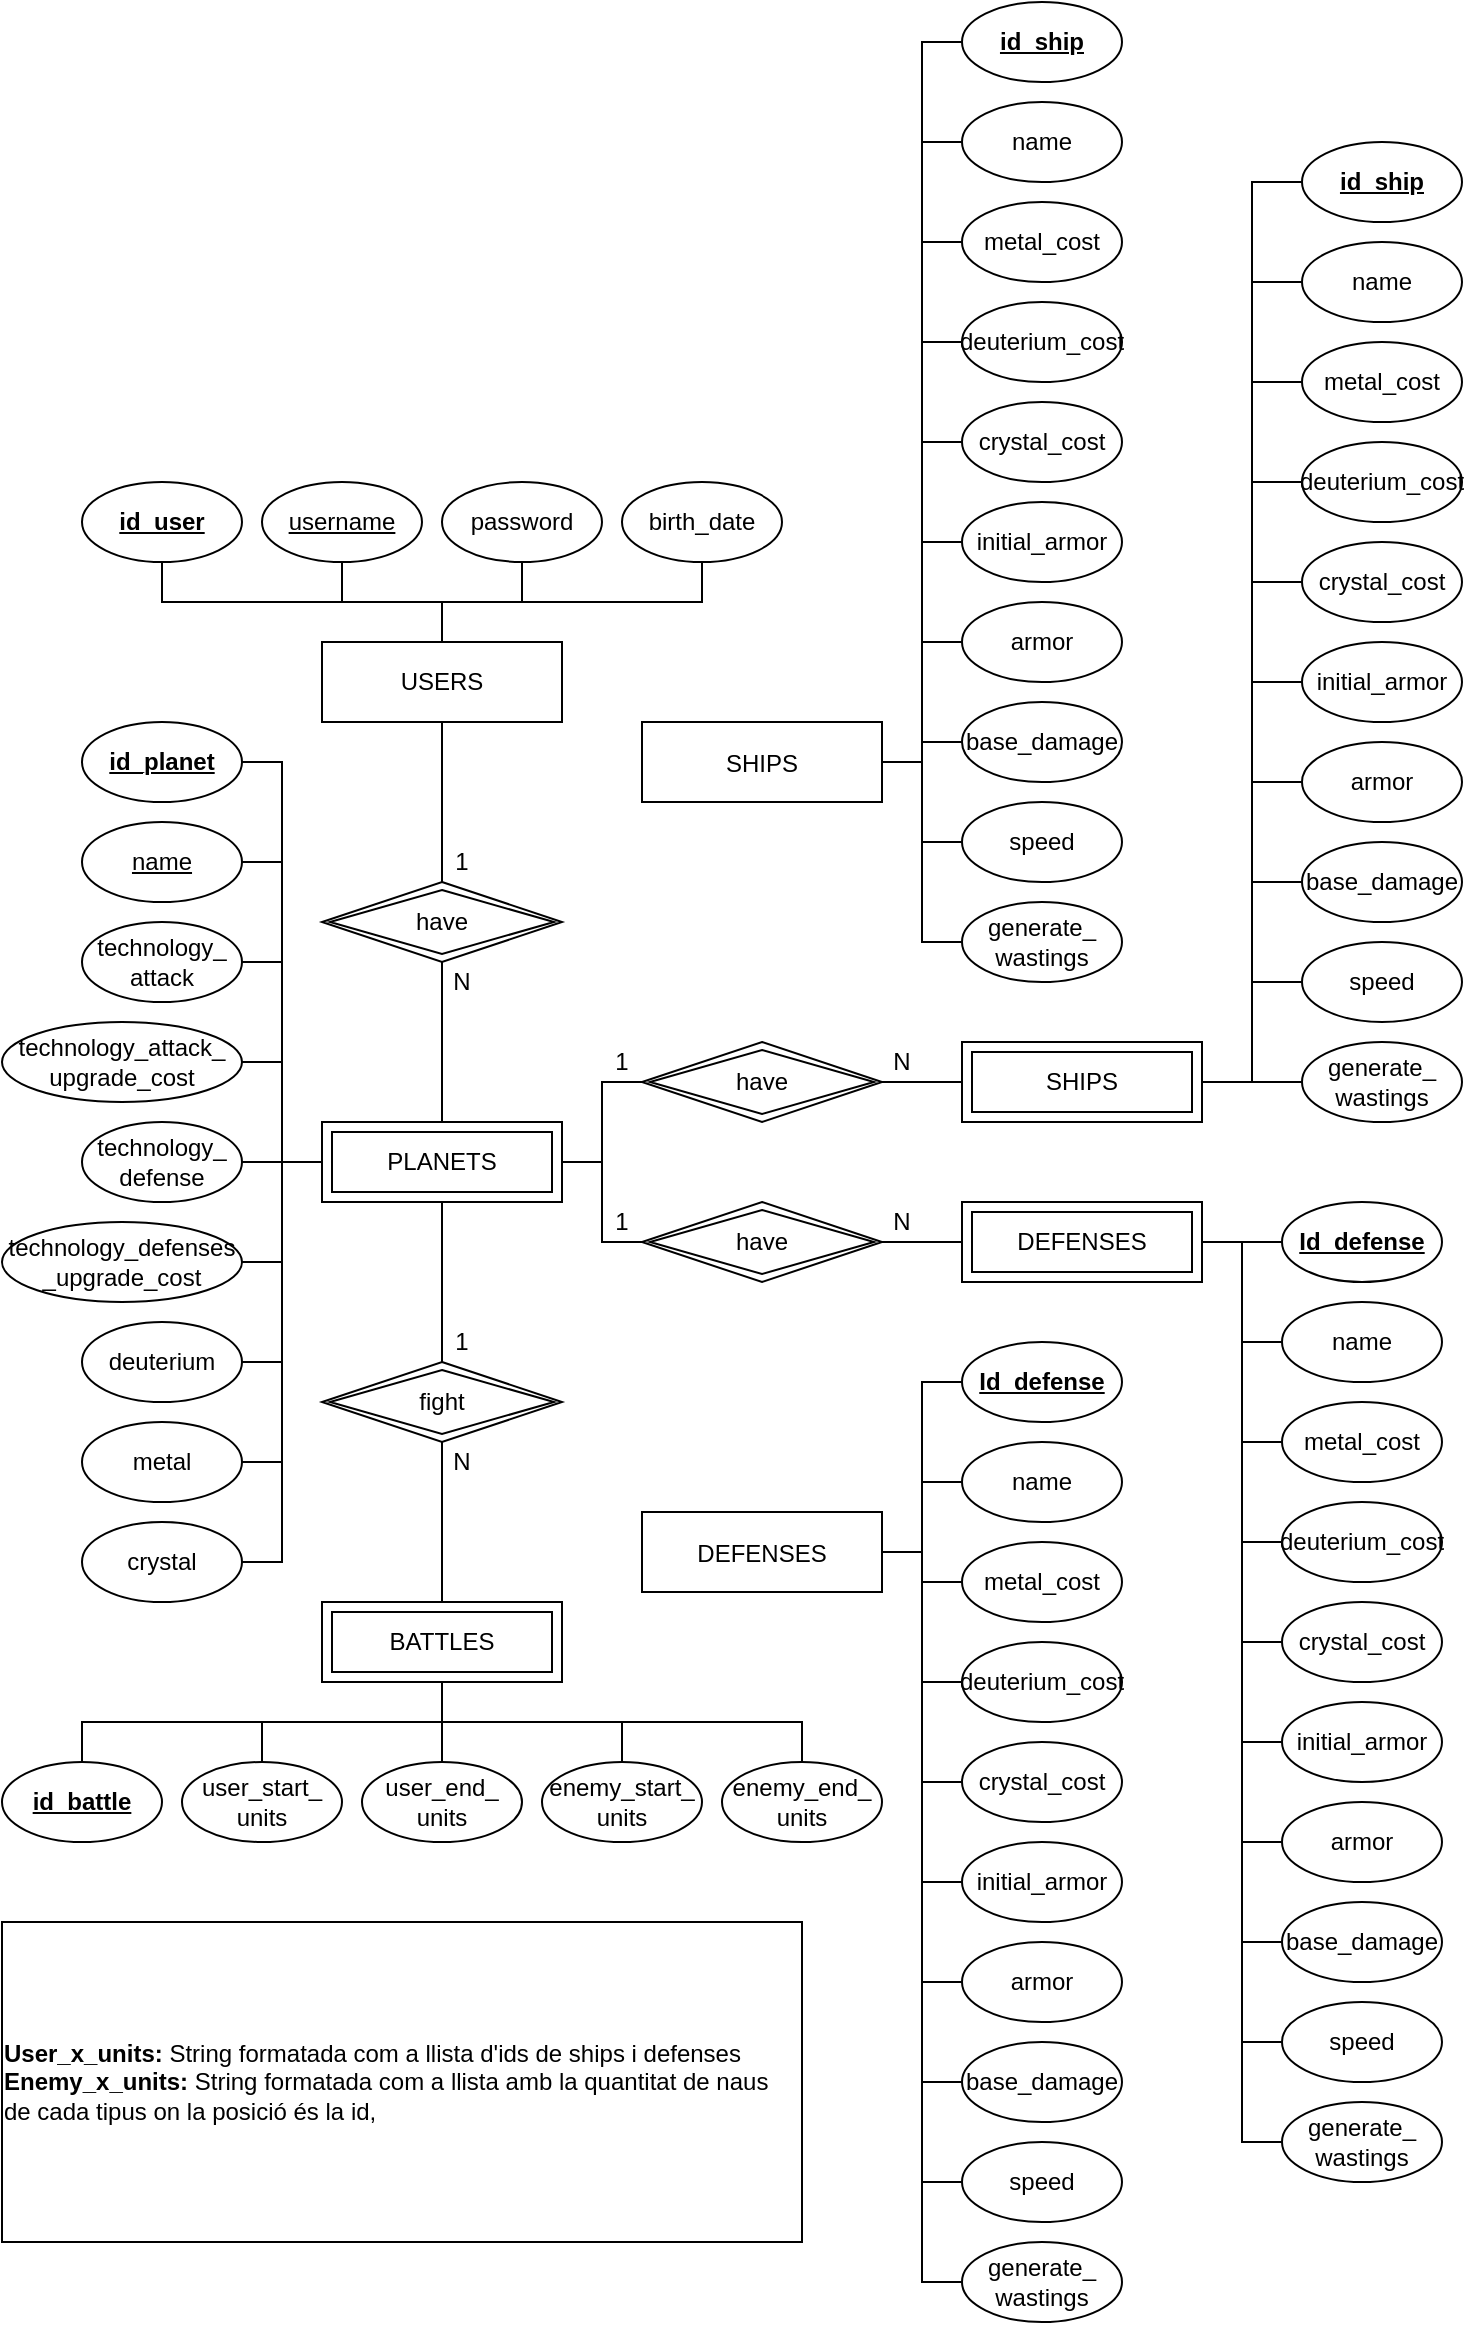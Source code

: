 <mxfile version="18.0.1" type="device"><diagram id="xhxc8xMKQmjW2qXMMAFa" name="Página-1"><mxGraphModel dx="868" dy="547" grid="1" gridSize="10" guides="1" tooltips="1" connect="1" arrows="1" fold="1" page="1" pageScale="1" pageWidth="827" pageHeight="1169" math="0" shadow="0"><root><mxCell id="0"/><mxCell id="1" parent="0"/><mxCell id="92ksUBfjqdoU2pzM7p5j-20" style="edgeStyle=orthogonalEdgeStyle;rounded=0;orthogonalLoop=1;jettySize=auto;html=1;exitX=0.5;exitY=1;exitDx=0;exitDy=0;entryX=0.5;entryY=0;entryDx=0;entryDy=0;endArrow=none;endFill=0;" parent="1" source="92ksUBfjqdoU2pzM7p5j-1" target="92ksUBfjqdoU2pzM7p5j-19" edge="1"><mxGeometry relative="1" as="geometry"/></mxCell><mxCell id="92ksUBfjqdoU2pzM7p5j-1" value="USERS" style="rounded=0;whiteSpace=wrap;html=1;" parent="1" vertex="1"><mxGeometry x="200" y="320" width="120" height="40" as="geometry"/></mxCell><mxCell id="92ksUBfjqdoU2pzM7p5j-4" value="N" style="text;html=1;strokeColor=none;fillColor=none;align=center;verticalAlign=middle;whiteSpace=wrap;rounded=0;" parent="1" vertex="1"><mxGeometry x="260" y="480" width="20" height="20" as="geometry"/></mxCell><mxCell id="92ksUBfjqdoU2pzM7p5j-5" value="SHIPS" style="%3CmxGraphModel%3E%3Croot%3E%3CmxCell%20id%3D%220%22%2F%3E%3CmxCell%20id%3D%221%22%20parent%3D%220%22%2F%3E%3CmxCell%20id%3D%222%22%20value%3D%22PLANETS%22%20style%3D%22rounded%3D0%3BwhiteSpace%3Dwrap%3Bhtml%3D1%3B%22%20vertex%3D%221%22%20parent%3D%221%22%3E%3CmxGeometry%20x%3D%22200%22%20y%3D%22560%22%20width%3D%22120%22%20height%3D%2240%22%20as%3D%22geometry%22%2F%3E%3C%2FmxCell%3E%3C%2Froot%3E%3C%2FmxGraphModel%3E" parent="1" vertex="1"><mxGeometry x="360" y="360" width="120" height="40" as="geometry"/></mxCell><mxCell id="q5A7G949-KsDfyuaCGiL-2" style="edgeStyle=orthogonalEdgeStyle;rounded=0;orthogonalLoop=1;jettySize=auto;html=1;exitX=0.5;exitY=1;exitDx=0;exitDy=0;entryX=0.5;entryY=0;entryDx=0;entryDy=0;endArrow=none;endFill=0;" edge="1" parent="1" source="92ksUBfjqdoU2pzM7p5j-6" target="DvHc-T8S822m7_1NHIfp-20"><mxGeometry relative="1" as="geometry"/></mxCell><mxCell id="q5A7G949-KsDfyuaCGiL-54" style="edgeStyle=orthogonalEdgeStyle;rounded=0;orthogonalLoop=1;jettySize=auto;html=1;exitX=1;exitY=0.5;exitDx=0;exitDy=0;entryX=0;entryY=0.5;entryDx=0;entryDy=0;endArrow=none;endFill=0;" edge="1" parent="1" source="92ksUBfjqdoU2pzM7p5j-6" target="q5A7G949-KsDfyuaCGiL-31"><mxGeometry relative="1" as="geometry"/></mxCell><mxCell id="q5A7G949-KsDfyuaCGiL-55" style="edgeStyle=orthogonalEdgeStyle;rounded=0;orthogonalLoop=1;jettySize=auto;html=1;exitX=1;exitY=0.5;exitDx=0;exitDy=0;entryX=0;entryY=0.5;entryDx=0;entryDy=0;endArrow=none;endFill=0;" edge="1" parent="1" source="92ksUBfjqdoU2pzM7p5j-6" target="q5A7G949-KsDfyuaCGiL-32"><mxGeometry relative="1" as="geometry"/></mxCell><mxCell id="92ksUBfjqdoU2pzM7p5j-6" value="PLANETS" style="shape=ext;margin=3;double=1;whiteSpace=wrap;html=1;align=center;" parent="1" vertex="1"><mxGeometry x="200" y="560" width="120" height="40" as="geometry"/></mxCell><mxCell id="92ksUBfjqdoU2pzM7p5j-7" value="DEFENSES" style="%3CmxGraphModel%3E%3Croot%3E%3CmxCell%20id%3D%220%22%2F%3E%3CmxCell%20id%3D%221%22%20parent%3D%220%22%2F%3E%3CmxCell%20id%3D%222%22%20value%3D%22PLANETS%22%20style%3D%22rounded%3D0%3BwhiteSpace%3Dwrap%3Bhtml%3D1%3B%22%20vertex%3D%221%22%20parent%3D%221%22%3E%3CmxGeometry%20x%3D%22200%22%20y%3D%22560%22%20width%3D%22120%22%20height%3D%2240%22%20as%3D%22geometry%22%2F%3E%3C%2FmxCell%3E%3C%2Froot%3E%3C%2FmxGraphModel%3E" parent="1" vertex="1"><mxGeometry x="360" y="755" width="120" height="40" as="geometry"/></mxCell><mxCell id="92ksUBfjqdoU2pzM7p5j-8" value="BATTLES" style="shape=ext;margin=3;double=1;whiteSpace=wrap;html=1;align=center;" parent="1" vertex="1"><mxGeometry x="200" y="800" width="120" height="40" as="geometry"/></mxCell><mxCell id="q5A7G949-KsDfyuaCGiL-6" style="edgeStyle=orthogonalEdgeStyle;rounded=0;orthogonalLoop=1;jettySize=auto;html=1;exitX=0.5;exitY=1;exitDx=0;exitDy=0;entryX=0.5;entryY=0;entryDx=0;entryDy=0;endArrow=none;endFill=0;" edge="1" parent="1" source="92ksUBfjqdoU2pzM7p5j-11" target="92ksUBfjqdoU2pzM7p5j-1"><mxGeometry relative="1" as="geometry"/></mxCell><mxCell id="92ksUBfjqdoU2pzM7p5j-11" value="id_user" style="ellipse;whiteSpace=wrap;html=1;fontStyle=5" parent="1" vertex="1"><mxGeometry x="80" y="240" width="80" height="40" as="geometry"/></mxCell><mxCell id="q5A7G949-KsDfyuaCGiL-7" style="edgeStyle=orthogonalEdgeStyle;rounded=0;orthogonalLoop=1;jettySize=auto;html=1;exitX=0.5;exitY=1;exitDx=0;exitDy=0;entryX=0.5;entryY=0;entryDx=0;entryDy=0;endArrow=none;endFill=0;" edge="1" parent="1" source="92ksUBfjqdoU2pzM7p5j-12" target="92ksUBfjqdoU2pzM7p5j-1"><mxGeometry relative="1" as="geometry"/></mxCell><mxCell id="92ksUBfjqdoU2pzM7p5j-12" value="username" style="ellipse;whiteSpace=wrap;html=1;fontStyle=4" parent="1" vertex="1"><mxGeometry x="170" y="240" width="80" height="40" as="geometry"/></mxCell><mxCell id="q5A7G949-KsDfyuaCGiL-9" style="edgeStyle=orthogonalEdgeStyle;rounded=0;orthogonalLoop=1;jettySize=auto;html=1;exitX=0.5;exitY=1;exitDx=0;exitDy=0;entryX=0.5;entryY=0;entryDx=0;entryDy=0;endArrow=none;endFill=0;" edge="1" parent="1" source="92ksUBfjqdoU2pzM7p5j-13" target="92ksUBfjqdoU2pzM7p5j-1"><mxGeometry relative="1" as="geometry"/></mxCell><mxCell id="92ksUBfjqdoU2pzM7p5j-13" value="birth_date" style="ellipse;whiteSpace=wrap;html=1;" parent="1" vertex="1"><mxGeometry x="350" y="240" width="80" height="40" as="geometry"/></mxCell><mxCell id="q5A7G949-KsDfyuaCGiL-8" style="edgeStyle=orthogonalEdgeStyle;rounded=0;orthogonalLoop=1;jettySize=auto;html=1;exitX=0.5;exitY=1;exitDx=0;exitDy=0;entryX=0.5;entryY=0;entryDx=0;entryDy=0;endArrow=none;endFill=0;" edge="1" parent="1" source="92ksUBfjqdoU2pzM7p5j-14" target="92ksUBfjqdoU2pzM7p5j-1"><mxGeometry relative="1" as="geometry"/></mxCell><mxCell id="92ksUBfjqdoU2pzM7p5j-14" value="password" style="ellipse;whiteSpace=wrap;html=1;" parent="1" vertex="1"><mxGeometry x="260" y="240" width="80" height="40" as="geometry"/></mxCell><mxCell id="92ksUBfjqdoU2pzM7p5j-21" style="edgeStyle=orthogonalEdgeStyle;rounded=0;orthogonalLoop=1;jettySize=auto;html=1;exitX=0.5;exitY=1;exitDx=0;exitDy=0;entryX=0.5;entryY=0;entryDx=0;entryDy=0;endArrow=none;endFill=0;" parent="1" source="92ksUBfjqdoU2pzM7p5j-19" target="92ksUBfjqdoU2pzM7p5j-6" edge="1"><mxGeometry relative="1" as="geometry"/></mxCell><mxCell id="92ksUBfjqdoU2pzM7p5j-19" value="have" style="shape=rhombus;double=1;perimeter=rhombusPerimeter;whiteSpace=wrap;html=1;align=center;sketch=0;strokeColor=default;" parent="1" vertex="1"><mxGeometry x="200" y="440" width="120" height="40" as="geometry"/></mxCell><mxCell id="92ksUBfjqdoU2pzM7p5j-32" style="edgeStyle=orthogonalEdgeStyle;rounded=0;orthogonalLoop=1;jettySize=auto;html=1;exitX=1;exitY=0.5;exitDx=0;exitDy=0;entryX=0;entryY=0.5;entryDx=0;entryDy=0;fontSize=8;endArrow=none;endFill=0;" parent="1" source="92ksUBfjqdoU2pzM7p5j-22" target="92ksUBfjqdoU2pzM7p5j-6" edge="1"><mxGeometry relative="1" as="geometry"/></mxCell><mxCell id="92ksUBfjqdoU2pzM7p5j-22" value="id_planet" style="ellipse;whiteSpace=wrap;html=1;fontStyle=5" parent="1" vertex="1"><mxGeometry x="80" y="360" width="80" height="40" as="geometry"/></mxCell><mxCell id="92ksUBfjqdoU2pzM7p5j-33" style="edgeStyle=orthogonalEdgeStyle;rounded=0;orthogonalLoop=1;jettySize=auto;html=1;exitX=1;exitY=0.5;exitDx=0;exitDy=0;entryX=0;entryY=0.5;entryDx=0;entryDy=0;fontSize=8;endArrow=none;endFill=0;" parent="1" source="92ksUBfjqdoU2pzM7p5j-24" target="92ksUBfjqdoU2pzM7p5j-6" edge="1"><mxGeometry relative="1" as="geometry"/></mxCell><mxCell id="92ksUBfjqdoU2pzM7p5j-24" value="name" style="ellipse;whiteSpace=wrap;html=1;fontStyle=4" parent="1" vertex="1"><mxGeometry x="80" y="410" width="80" height="40" as="geometry"/></mxCell><mxCell id="92ksUBfjqdoU2pzM7p5j-34" style="edgeStyle=orthogonalEdgeStyle;rounded=0;orthogonalLoop=1;jettySize=auto;html=1;exitX=1;exitY=0.5;exitDx=0;exitDy=0;entryX=0;entryY=0.5;entryDx=0;entryDy=0;fontSize=8;endArrow=none;endFill=0;" parent="1" source="92ksUBfjqdoU2pzM7p5j-25" target="92ksUBfjqdoU2pzM7p5j-6" edge="1"><mxGeometry relative="1" as="geometry"/></mxCell><mxCell id="92ksUBfjqdoU2pzM7p5j-25" value="technology_&lt;br&gt;attack" style="ellipse;whiteSpace=wrap;html=1;" parent="1" vertex="1"><mxGeometry x="80" y="460" width="80" height="40" as="geometry"/></mxCell><mxCell id="92ksUBfjqdoU2pzM7p5j-36" style="edgeStyle=orthogonalEdgeStyle;rounded=0;orthogonalLoop=1;jettySize=auto;html=1;exitX=1;exitY=0.5;exitDx=0;exitDy=0;entryX=0;entryY=0.5;entryDx=0;entryDy=0;fontSize=8;endArrow=none;endFill=0;" parent="1" source="92ksUBfjqdoU2pzM7p5j-26" target="92ksUBfjqdoU2pzM7p5j-6" edge="1"><mxGeometry relative="1" as="geometry"/></mxCell><mxCell id="92ksUBfjqdoU2pzM7p5j-26" value="technology_&lt;br&gt;defense" style="ellipse;whiteSpace=wrap;html=1;" parent="1" vertex="1"><mxGeometry x="80" y="560" width="80" height="40" as="geometry"/></mxCell><mxCell id="92ksUBfjqdoU2pzM7p5j-35" style="edgeStyle=orthogonalEdgeStyle;rounded=0;orthogonalLoop=1;jettySize=auto;html=1;exitX=1;exitY=0.5;exitDx=0;exitDy=0;entryX=0;entryY=0.5;entryDx=0;entryDy=0;fontSize=8;endArrow=none;endFill=0;" parent="1" source="92ksUBfjqdoU2pzM7p5j-27" target="92ksUBfjqdoU2pzM7p5j-6" edge="1"><mxGeometry relative="1" as="geometry"/></mxCell><mxCell id="92ksUBfjqdoU2pzM7p5j-27" value="technology_attack_&lt;br&gt;upgrade_cost" style="ellipse;whiteSpace=wrap;html=1;" parent="1" vertex="1"><mxGeometry x="40" y="510" width="120" height="40" as="geometry"/></mxCell><mxCell id="92ksUBfjqdoU2pzM7p5j-37" style="edgeStyle=orthogonalEdgeStyle;rounded=0;orthogonalLoop=1;jettySize=auto;html=1;exitX=1;exitY=0.5;exitDx=0;exitDy=0;entryX=0;entryY=0.5;entryDx=0;entryDy=0;fontSize=8;endArrow=none;endFill=0;" parent="1" source="92ksUBfjqdoU2pzM7p5j-28" target="92ksUBfjqdoU2pzM7p5j-6" edge="1"><mxGeometry relative="1" as="geometry"/></mxCell><mxCell id="92ksUBfjqdoU2pzM7p5j-28" value="technology_defenses&lt;br&gt;_upgrade_cost" style="ellipse;whiteSpace=wrap;html=1;" parent="1" vertex="1"><mxGeometry x="40" y="610" width="120" height="40" as="geometry"/></mxCell><mxCell id="92ksUBfjqdoU2pzM7p5j-40" style="edgeStyle=orthogonalEdgeStyle;rounded=0;orthogonalLoop=1;jettySize=auto;html=1;exitX=1;exitY=0.5;exitDx=0;exitDy=0;entryX=0;entryY=0.5;entryDx=0;entryDy=0;fontSize=8;endArrow=none;endFill=0;" parent="1" source="92ksUBfjqdoU2pzM7p5j-29" target="92ksUBfjqdoU2pzM7p5j-6" edge="1"><mxGeometry relative="1" as="geometry"/></mxCell><mxCell id="92ksUBfjqdoU2pzM7p5j-29" value="crystal" style="ellipse;whiteSpace=wrap;html=1;" parent="1" vertex="1"><mxGeometry x="80" y="760" width="80" height="40" as="geometry"/></mxCell><mxCell id="92ksUBfjqdoU2pzM7p5j-39" style="edgeStyle=orthogonalEdgeStyle;rounded=0;orthogonalLoop=1;jettySize=auto;html=1;exitX=1;exitY=0.5;exitDx=0;exitDy=0;entryX=0;entryY=0.5;entryDx=0;entryDy=0;fontSize=8;endArrow=none;endFill=0;" parent="1" source="92ksUBfjqdoU2pzM7p5j-30" target="92ksUBfjqdoU2pzM7p5j-6" edge="1"><mxGeometry relative="1" as="geometry"/></mxCell><mxCell id="92ksUBfjqdoU2pzM7p5j-30" value="metal" style="ellipse;whiteSpace=wrap;html=1;" parent="1" vertex="1"><mxGeometry x="80" y="710" width="80" height="40" as="geometry"/></mxCell><mxCell id="92ksUBfjqdoU2pzM7p5j-38" style="edgeStyle=orthogonalEdgeStyle;rounded=0;orthogonalLoop=1;jettySize=auto;html=1;exitX=1;exitY=0.5;exitDx=0;exitDy=0;entryX=0;entryY=0.5;entryDx=0;entryDy=0;fontSize=8;endArrow=none;endFill=0;" parent="1" source="92ksUBfjqdoU2pzM7p5j-31" target="92ksUBfjqdoU2pzM7p5j-6" edge="1"><mxGeometry relative="1" as="geometry"/></mxCell><mxCell id="92ksUBfjqdoU2pzM7p5j-31" value="deuterium" style="ellipse;whiteSpace=wrap;html=1;" parent="1" vertex="1"><mxGeometry x="80" y="660" width="80" height="40" as="geometry"/></mxCell><mxCell id="92ksUBfjqdoU2pzM7p5j-51" style="edgeStyle=orthogonalEdgeStyle;rounded=0;orthogonalLoop=1;jettySize=auto;html=1;exitX=0;exitY=0.5;exitDx=0;exitDy=0;entryX=1;entryY=0.5;entryDx=0;entryDy=0;fontSize=8;endArrow=none;endFill=0;" parent="1" source="92ksUBfjqdoU2pzM7p5j-41" target="92ksUBfjqdoU2pzM7p5j-5" edge="1"><mxGeometry relative="1" as="geometry"/></mxCell><mxCell id="92ksUBfjqdoU2pzM7p5j-41" value="id_ship" style="ellipse;whiteSpace=wrap;html=1;fontStyle=5" parent="1" vertex="1"><mxGeometry x="520" width="80" height="40" as="geometry"/></mxCell><mxCell id="92ksUBfjqdoU2pzM7p5j-52" style="edgeStyle=orthogonalEdgeStyle;rounded=0;orthogonalLoop=1;jettySize=auto;html=1;exitX=0;exitY=0.5;exitDx=0;exitDy=0;entryX=1;entryY=0.5;entryDx=0;entryDy=0;fontSize=8;endArrow=none;endFill=0;" parent="1" source="92ksUBfjqdoU2pzM7p5j-42" target="92ksUBfjqdoU2pzM7p5j-5" edge="1"><mxGeometry relative="1" as="geometry"/></mxCell><mxCell id="92ksUBfjqdoU2pzM7p5j-42" value="name" style="ellipse;whiteSpace=wrap;html=1;" parent="1" vertex="1"><mxGeometry x="520" y="50" width="80" height="40" as="geometry"/></mxCell><mxCell id="92ksUBfjqdoU2pzM7p5j-53" style="edgeStyle=orthogonalEdgeStyle;rounded=0;orthogonalLoop=1;jettySize=auto;html=1;exitX=0;exitY=0.5;exitDx=0;exitDy=0;entryX=1;entryY=0.5;entryDx=0;entryDy=0;fontSize=8;endArrow=none;endFill=0;" parent="1" source="92ksUBfjqdoU2pzM7p5j-43" target="92ksUBfjqdoU2pzM7p5j-5" edge="1"><mxGeometry relative="1" as="geometry"/></mxCell><mxCell id="92ksUBfjqdoU2pzM7p5j-43" value="metal_cost" style="ellipse;whiteSpace=wrap;html=1;" parent="1" vertex="1"><mxGeometry x="520" y="100" width="80" height="40" as="geometry"/></mxCell><mxCell id="92ksUBfjqdoU2pzM7p5j-54" style="edgeStyle=orthogonalEdgeStyle;rounded=0;orthogonalLoop=1;jettySize=auto;html=1;exitX=0;exitY=0.5;exitDx=0;exitDy=0;entryX=1;entryY=0.5;entryDx=0;entryDy=0;fontSize=8;endArrow=none;endFill=0;" parent="1" source="92ksUBfjqdoU2pzM7p5j-44" target="92ksUBfjqdoU2pzM7p5j-5" edge="1"><mxGeometry relative="1" as="geometry"/></mxCell><mxCell id="92ksUBfjqdoU2pzM7p5j-44" value="deuterium_cost" style="ellipse;whiteSpace=wrap;html=1;" parent="1" vertex="1"><mxGeometry x="520" y="150" width="80" height="40" as="geometry"/></mxCell><mxCell id="92ksUBfjqdoU2pzM7p5j-55" style="edgeStyle=orthogonalEdgeStyle;rounded=0;orthogonalLoop=1;jettySize=auto;html=1;exitX=0;exitY=0.5;exitDx=0;exitDy=0;entryX=1;entryY=0.5;entryDx=0;entryDy=0;fontSize=8;endArrow=none;endFill=0;" parent="1" source="92ksUBfjqdoU2pzM7p5j-45" target="92ksUBfjqdoU2pzM7p5j-5" edge="1"><mxGeometry relative="1" as="geometry"/></mxCell><mxCell id="92ksUBfjqdoU2pzM7p5j-45" value="crystal_cost" style="ellipse;whiteSpace=wrap;html=1;" parent="1" vertex="1"><mxGeometry x="520" y="200" width="80" height="40" as="geometry"/></mxCell><mxCell id="92ksUBfjqdoU2pzM7p5j-56" style="edgeStyle=orthogonalEdgeStyle;rounded=0;orthogonalLoop=1;jettySize=auto;html=1;exitX=0;exitY=0.5;exitDx=0;exitDy=0;entryX=1;entryY=0.5;entryDx=0;entryDy=0;fontSize=8;endArrow=none;endFill=0;" parent="1" source="92ksUBfjqdoU2pzM7p5j-46" target="92ksUBfjqdoU2pzM7p5j-5" edge="1"><mxGeometry relative="1" as="geometry"/></mxCell><mxCell id="92ksUBfjqdoU2pzM7p5j-46" value="initial_armor" style="ellipse;whiteSpace=wrap;html=1;" parent="1" vertex="1"><mxGeometry x="520" y="250" width="80" height="40" as="geometry"/></mxCell><mxCell id="92ksUBfjqdoU2pzM7p5j-57" style="edgeStyle=orthogonalEdgeStyle;rounded=0;orthogonalLoop=1;jettySize=auto;html=1;exitX=0;exitY=0.5;exitDx=0;exitDy=0;entryX=1;entryY=0.5;entryDx=0;entryDy=0;fontSize=8;endArrow=none;endFill=0;" parent="1" source="92ksUBfjqdoU2pzM7p5j-47" target="92ksUBfjqdoU2pzM7p5j-5" edge="1"><mxGeometry relative="1" as="geometry"/></mxCell><mxCell id="92ksUBfjqdoU2pzM7p5j-47" value="armor" style="ellipse;whiteSpace=wrap;html=1;" parent="1" vertex="1"><mxGeometry x="520" y="300" width="80" height="40" as="geometry"/></mxCell><mxCell id="92ksUBfjqdoU2pzM7p5j-58" style="edgeStyle=orthogonalEdgeStyle;rounded=0;orthogonalLoop=1;jettySize=auto;html=1;exitX=0;exitY=0.5;exitDx=0;exitDy=0;entryX=1;entryY=0.5;entryDx=0;entryDy=0;fontSize=8;endArrow=none;endFill=0;" parent="1" source="92ksUBfjqdoU2pzM7p5j-48" target="92ksUBfjqdoU2pzM7p5j-5" edge="1"><mxGeometry relative="1" as="geometry"/></mxCell><mxCell id="92ksUBfjqdoU2pzM7p5j-48" value="base_damage" style="ellipse;whiteSpace=wrap;html=1;" parent="1" vertex="1"><mxGeometry x="520" y="350" width="80" height="40" as="geometry"/></mxCell><mxCell id="92ksUBfjqdoU2pzM7p5j-59" style="edgeStyle=orthogonalEdgeStyle;rounded=0;orthogonalLoop=1;jettySize=auto;html=1;exitX=0;exitY=0.5;exitDx=0;exitDy=0;entryX=1;entryY=0.5;entryDx=0;entryDy=0;fontSize=8;endArrow=none;endFill=0;" parent="1" source="92ksUBfjqdoU2pzM7p5j-49" target="92ksUBfjqdoU2pzM7p5j-5" edge="1"><mxGeometry relative="1" as="geometry"/></mxCell><mxCell id="92ksUBfjqdoU2pzM7p5j-49" value="speed" style="ellipse;whiteSpace=wrap;html=1;" parent="1" vertex="1"><mxGeometry x="520" y="400" width="80" height="40" as="geometry"/></mxCell><mxCell id="92ksUBfjqdoU2pzM7p5j-60" style="edgeStyle=orthogonalEdgeStyle;rounded=0;orthogonalLoop=1;jettySize=auto;html=1;exitX=0;exitY=0.5;exitDx=0;exitDy=0;entryX=1;entryY=0.5;entryDx=0;entryDy=0;fontSize=8;endArrow=none;endFill=0;" parent="1" source="92ksUBfjqdoU2pzM7p5j-50" target="92ksUBfjqdoU2pzM7p5j-5" edge="1"><mxGeometry relative="1" as="geometry"/></mxCell><mxCell id="92ksUBfjqdoU2pzM7p5j-50" value="generate_&lt;br&gt;wastings" style="ellipse;whiteSpace=wrap;html=1;" parent="1" vertex="1"><mxGeometry x="520" y="450" width="80" height="40" as="geometry"/></mxCell><mxCell id="92ksUBfjqdoU2pzM7p5j-71" style="edgeStyle=orthogonalEdgeStyle;rounded=0;orthogonalLoop=1;jettySize=auto;html=1;exitX=0;exitY=0.5;exitDx=0;exitDy=0;entryX=1;entryY=0.5;entryDx=0;entryDy=0;fontSize=8;endArrow=none;endFill=0;" parent="1" source="92ksUBfjqdoU2pzM7p5j-61" target="92ksUBfjqdoU2pzM7p5j-7" edge="1"><mxGeometry relative="1" as="geometry"/></mxCell><mxCell id="92ksUBfjqdoU2pzM7p5j-61" value="Id_defense" style="ellipse;whiteSpace=wrap;html=1;fontStyle=5" parent="1" vertex="1"><mxGeometry x="520" y="670" width="80" height="40" as="geometry"/></mxCell><mxCell id="92ksUBfjqdoU2pzM7p5j-72" style="edgeStyle=orthogonalEdgeStyle;rounded=0;orthogonalLoop=1;jettySize=auto;html=1;exitX=0;exitY=0.5;exitDx=0;exitDy=0;entryX=1;entryY=0.5;entryDx=0;entryDy=0;fontSize=8;endArrow=none;endFill=0;" parent="1" source="92ksUBfjqdoU2pzM7p5j-62" target="92ksUBfjqdoU2pzM7p5j-7" edge="1"><mxGeometry relative="1" as="geometry"/></mxCell><mxCell id="92ksUBfjqdoU2pzM7p5j-62" value="name" style="ellipse;whiteSpace=wrap;html=1;" parent="1" vertex="1"><mxGeometry x="520" y="720" width="80" height="40" as="geometry"/></mxCell><mxCell id="92ksUBfjqdoU2pzM7p5j-73" style="edgeStyle=orthogonalEdgeStyle;rounded=0;orthogonalLoop=1;jettySize=auto;html=1;exitX=0;exitY=0.5;exitDx=0;exitDy=0;entryX=1;entryY=0.5;entryDx=0;entryDy=0;fontSize=8;endArrow=none;endFill=0;" parent="1" source="92ksUBfjqdoU2pzM7p5j-63" target="92ksUBfjqdoU2pzM7p5j-7" edge="1"><mxGeometry relative="1" as="geometry"/></mxCell><mxCell id="92ksUBfjqdoU2pzM7p5j-63" value="metal_cost" style="ellipse;whiteSpace=wrap;html=1;" parent="1" vertex="1"><mxGeometry x="520" y="770" width="80" height="40" as="geometry"/></mxCell><mxCell id="92ksUBfjqdoU2pzM7p5j-74" style="edgeStyle=orthogonalEdgeStyle;rounded=0;orthogonalLoop=1;jettySize=auto;html=1;exitX=0;exitY=0.5;exitDx=0;exitDy=0;entryX=1;entryY=0.5;entryDx=0;entryDy=0;fontSize=8;endArrow=none;endFill=0;" parent="1" source="92ksUBfjqdoU2pzM7p5j-64" target="92ksUBfjqdoU2pzM7p5j-7" edge="1"><mxGeometry relative="1" as="geometry"/></mxCell><mxCell id="92ksUBfjqdoU2pzM7p5j-64" value="deuterium_cost" style="ellipse;whiteSpace=wrap;html=1;" parent="1" vertex="1"><mxGeometry x="520" y="820" width="80" height="40" as="geometry"/></mxCell><mxCell id="92ksUBfjqdoU2pzM7p5j-75" style="edgeStyle=orthogonalEdgeStyle;rounded=0;orthogonalLoop=1;jettySize=auto;html=1;exitX=0;exitY=0.5;exitDx=0;exitDy=0;entryX=1;entryY=0.5;entryDx=0;entryDy=0;fontSize=8;endArrow=none;endFill=0;" parent="1" source="92ksUBfjqdoU2pzM7p5j-65" target="92ksUBfjqdoU2pzM7p5j-7" edge="1"><mxGeometry relative="1" as="geometry"/></mxCell><mxCell id="92ksUBfjqdoU2pzM7p5j-65" value="crystal_cost" style="ellipse;whiteSpace=wrap;html=1;" parent="1" vertex="1"><mxGeometry x="520" y="870" width="80" height="40" as="geometry"/></mxCell><mxCell id="92ksUBfjqdoU2pzM7p5j-76" style="edgeStyle=orthogonalEdgeStyle;rounded=0;orthogonalLoop=1;jettySize=auto;html=1;exitX=0;exitY=0.5;exitDx=0;exitDy=0;entryX=1;entryY=0.5;entryDx=0;entryDy=0;fontSize=8;endArrow=none;endFill=0;" parent="1" source="92ksUBfjqdoU2pzM7p5j-66" target="92ksUBfjqdoU2pzM7p5j-7" edge="1"><mxGeometry relative="1" as="geometry"/></mxCell><mxCell id="92ksUBfjqdoU2pzM7p5j-66" value="initial_armor" style="ellipse;whiteSpace=wrap;html=1;" parent="1" vertex="1"><mxGeometry x="520" y="920" width="80" height="40" as="geometry"/></mxCell><mxCell id="92ksUBfjqdoU2pzM7p5j-77" style="edgeStyle=orthogonalEdgeStyle;rounded=0;orthogonalLoop=1;jettySize=auto;html=1;exitX=0;exitY=0.5;exitDx=0;exitDy=0;entryX=1;entryY=0.5;entryDx=0;entryDy=0;fontSize=8;endArrow=none;endFill=0;" parent="1" source="92ksUBfjqdoU2pzM7p5j-67" target="92ksUBfjqdoU2pzM7p5j-7" edge="1"><mxGeometry relative="1" as="geometry"/></mxCell><mxCell id="92ksUBfjqdoU2pzM7p5j-67" value="armor" style="ellipse;whiteSpace=wrap;html=1;" parent="1" vertex="1"><mxGeometry x="520" y="970" width="80" height="40" as="geometry"/></mxCell><mxCell id="92ksUBfjqdoU2pzM7p5j-78" style="edgeStyle=orthogonalEdgeStyle;rounded=0;orthogonalLoop=1;jettySize=auto;html=1;exitX=0;exitY=0.5;exitDx=0;exitDy=0;entryX=1;entryY=0.5;entryDx=0;entryDy=0;fontSize=8;endArrow=none;endFill=0;" parent="1" source="92ksUBfjqdoU2pzM7p5j-68" target="92ksUBfjqdoU2pzM7p5j-7" edge="1"><mxGeometry relative="1" as="geometry"/></mxCell><mxCell id="92ksUBfjqdoU2pzM7p5j-68" value="base_damage" style="ellipse;whiteSpace=wrap;html=1;" parent="1" vertex="1"><mxGeometry x="520" y="1020" width="80" height="40" as="geometry"/></mxCell><mxCell id="92ksUBfjqdoU2pzM7p5j-79" style="edgeStyle=orthogonalEdgeStyle;rounded=0;orthogonalLoop=1;jettySize=auto;html=1;exitX=0;exitY=0.5;exitDx=0;exitDy=0;entryX=1;entryY=0.5;entryDx=0;entryDy=0;fontSize=8;endArrow=none;endFill=0;" parent="1" source="92ksUBfjqdoU2pzM7p5j-69" target="92ksUBfjqdoU2pzM7p5j-7" edge="1"><mxGeometry relative="1" as="geometry"/></mxCell><mxCell id="92ksUBfjqdoU2pzM7p5j-69" value="speed" style="ellipse;whiteSpace=wrap;html=1;" parent="1" vertex="1"><mxGeometry x="520" y="1070" width="80" height="40" as="geometry"/></mxCell><mxCell id="92ksUBfjqdoU2pzM7p5j-80" style="edgeStyle=orthogonalEdgeStyle;rounded=0;orthogonalLoop=1;jettySize=auto;html=1;exitX=0;exitY=0.5;exitDx=0;exitDy=0;entryX=1;entryY=0.5;entryDx=0;entryDy=0;fontSize=8;endArrow=none;endFill=0;" parent="1" source="92ksUBfjqdoU2pzM7p5j-70" target="92ksUBfjqdoU2pzM7p5j-7" edge="1"><mxGeometry relative="1" as="geometry"/></mxCell><mxCell id="92ksUBfjqdoU2pzM7p5j-70" value="generate_&lt;br&gt;wastings" style="ellipse;whiteSpace=wrap;html=1;" parent="1" vertex="1"><mxGeometry x="520" y="1120" width="80" height="40" as="geometry"/></mxCell><mxCell id="q5A7G949-KsDfyuaCGiL-58" style="edgeStyle=orthogonalEdgeStyle;rounded=0;orthogonalLoop=1;jettySize=auto;html=1;exitX=0.5;exitY=0;exitDx=0;exitDy=0;entryX=0.5;entryY=1;entryDx=0;entryDy=0;endArrow=none;endFill=0;" edge="1" parent="1" source="92ksUBfjqdoU2pzM7p5j-81" target="92ksUBfjqdoU2pzM7p5j-8"><mxGeometry relative="1" as="geometry"/></mxCell><mxCell id="92ksUBfjqdoU2pzM7p5j-81" value="id_battle" style="ellipse;whiteSpace=wrap;html=1;fontStyle=5" parent="1" vertex="1"><mxGeometry x="40" y="880" width="80" height="40" as="geometry"/></mxCell><mxCell id="q5A7G949-KsDfyuaCGiL-59" style="edgeStyle=orthogonalEdgeStyle;rounded=0;orthogonalLoop=1;jettySize=auto;html=1;exitX=0.5;exitY=0;exitDx=0;exitDy=0;entryX=0.5;entryY=1;entryDx=0;entryDy=0;endArrow=none;endFill=0;" edge="1" parent="1" source="92ksUBfjqdoU2pzM7p5j-87" target="92ksUBfjqdoU2pzM7p5j-8"><mxGeometry relative="1" as="geometry"/></mxCell><mxCell id="92ksUBfjqdoU2pzM7p5j-87" value="user_start_&lt;br&gt;units" style="ellipse;whiteSpace=wrap;html=1;" parent="1" vertex="1"><mxGeometry x="130" y="880" width="80" height="40" as="geometry"/></mxCell><mxCell id="q5A7G949-KsDfyuaCGiL-60" style="edgeStyle=orthogonalEdgeStyle;rounded=0;orthogonalLoop=1;jettySize=auto;html=1;exitX=0.5;exitY=0;exitDx=0;exitDy=0;entryX=0.5;entryY=1;entryDx=0;entryDy=0;endArrow=none;endFill=0;" edge="1" parent="1" source="92ksUBfjqdoU2pzM7p5j-88" target="92ksUBfjqdoU2pzM7p5j-8"><mxGeometry relative="1" as="geometry"/></mxCell><mxCell id="92ksUBfjqdoU2pzM7p5j-88" value="user_end_&lt;br&gt;units" style="ellipse;whiteSpace=wrap;html=1;" parent="1" vertex="1"><mxGeometry x="220" y="880" width="80" height="40" as="geometry"/></mxCell><mxCell id="q5A7G949-KsDfyuaCGiL-61" style="edgeStyle=orthogonalEdgeStyle;rounded=0;orthogonalLoop=1;jettySize=auto;html=1;exitX=0.5;exitY=0;exitDx=0;exitDy=0;entryX=0.5;entryY=1;entryDx=0;entryDy=0;endArrow=none;endFill=0;" edge="1" parent="1" source="92ksUBfjqdoU2pzM7p5j-89" target="92ksUBfjqdoU2pzM7p5j-8"><mxGeometry relative="1" as="geometry"/></mxCell><mxCell id="92ksUBfjqdoU2pzM7p5j-89" value="enemy_start_&lt;br&gt;units" style="ellipse;whiteSpace=wrap;html=1;" parent="1" vertex="1"><mxGeometry x="310" y="880" width="80" height="40" as="geometry"/></mxCell><mxCell id="q5A7G949-KsDfyuaCGiL-62" style="edgeStyle=orthogonalEdgeStyle;rounded=0;orthogonalLoop=1;jettySize=auto;html=1;exitX=0.5;exitY=0;exitDx=0;exitDy=0;entryX=0.5;entryY=1;entryDx=0;entryDy=0;endArrow=none;endFill=0;" edge="1" parent="1" source="92ksUBfjqdoU2pzM7p5j-90" target="92ksUBfjqdoU2pzM7p5j-8"><mxGeometry relative="1" as="geometry"/></mxCell><mxCell id="92ksUBfjqdoU2pzM7p5j-90" value="enemy_end_&lt;br&gt;units" style="ellipse;whiteSpace=wrap;html=1;" parent="1" vertex="1"><mxGeometry x="400" y="880" width="80" height="40" as="geometry"/></mxCell><mxCell id="DvHc-T8S822m7_1NHIfp-1" value="1" style="text;html=1;strokeColor=none;fillColor=none;align=center;verticalAlign=middle;whiteSpace=wrap;rounded=0;" parent="1" vertex="1"><mxGeometry x="260" y="420" width="20" height="20" as="geometry"/></mxCell><mxCell id="q5A7G949-KsDfyuaCGiL-3" style="edgeStyle=orthogonalEdgeStyle;rounded=0;orthogonalLoop=1;jettySize=auto;html=1;exitX=0.5;exitY=1;exitDx=0;exitDy=0;entryX=0.5;entryY=0;entryDx=0;entryDy=0;endArrow=none;endFill=0;" edge="1" parent="1" source="DvHc-T8S822m7_1NHIfp-20" target="92ksUBfjqdoU2pzM7p5j-8"><mxGeometry relative="1" as="geometry"/></mxCell><mxCell id="DvHc-T8S822m7_1NHIfp-20" value="fight" style="shape=rhombus;double=1;perimeter=rhombusPerimeter;whiteSpace=wrap;html=1;align=center;sketch=0;strokeColor=default;" parent="1" vertex="1"><mxGeometry x="200" y="680" width="120" height="40" as="geometry"/></mxCell><mxCell id="q5A7G949-KsDfyuaCGiL-10" value="SHIPS" style="shape=ext;margin=3;double=1;whiteSpace=wrap;html=1;align=center;" vertex="1" parent="1"><mxGeometry x="520" y="520" width="120" height="40" as="geometry"/></mxCell><mxCell id="q5A7G949-KsDfyuaCGiL-11" style="edgeStyle=orthogonalEdgeStyle;rounded=0;orthogonalLoop=1;jettySize=auto;html=1;exitX=0;exitY=0.5;exitDx=0;exitDy=0;entryX=1;entryY=0.5;entryDx=0;entryDy=0;fontSize=8;endArrow=none;endFill=0;" edge="1" parent="1" source="q5A7G949-KsDfyuaCGiL-12" target="q5A7G949-KsDfyuaCGiL-10"><mxGeometry relative="1" as="geometry"/></mxCell><mxCell id="q5A7G949-KsDfyuaCGiL-12" value="id_ship" style="ellipse;whiteSpace=wrap;html=1;fontStyle=5" vertex="1" parent="1"><mxGeometry x="690" y="70" width="80" height="40" as="geometry"/></mxCell><mxCell id="q5A7G949-KsDfyuaCGiL-13" style="edgeStyle=orthogonalEdgeStyle;rounded=0;orthogonalLoop=1;jettySize=auto;html=1;exitX=0;exitY=0.5;exitDx=0;exitDy=0;entryX=1;entryY=0.5;entryDx=0;entryDy=0;fontSize=8;endArrow=none;endFill=0;" edge="1" parent="1" source="q5A7G949-KsDfyuaCGiL-14" target="q5A7G949-KsDfyuaCGiL-10"><mxGeometry relative="1" as="geometry"/></mxCell><mxCell id="q5A7G949-KsDfyuaCGiL-14" value="name" style="ellipse;whiteSpace=wrap;html=1;" vertex="1" parent="1"><mxGeometry x="690" y="120" width="80" height="40" as="geometry"/></mxCell><mxCell id="q5A7G949-KsDfyuaCGiL-15" style="edgeStyle=orthogonalEdgeStyle;rounded=0;orthogonalLoop=1;jettySize=auto;html=1;exitX=0;exitY=0.5;exitDx=0;exitDy=0;entryX=1;entryY=0.5;entryDx=0;entryDy=0;fontSize=8;endArrow=none;endFill=0;" edge="1" parent="1" source="q5A7G949-KsDfyuaCGiL-16" target="q5A7G949-KsDfyuaCGiL-10"><mxGeometry relative="1" as="geometry"/></mxCell><mxCell id="q5A7G949-KsDfyuaCGiL-16" value="metal_cost" style="ellipse;whiteSpace=wrap;html=1;" vertex="1" parent="1"><mxGeometry x="690" y="170" width="80" height="40" as="geometry"/></mxCell><mxCell id="q5A7G949-KsDfyuaCGiL-17" style="edgeStyle=orthogonalEdgeStyle;rounded=0;orthogonalLoop=1;jettySize=auto;html=1;exitX=0;exitY=0.5;exitDx=0;exitDy=0;entryX=1;entryY=0.5;entryDx=0;entryDy=0;fontSize=8;endArrow=none;endFill=0;" edge="1" parent="1" source="q5A7G949-KsDfyuaCGiL-18" target="q5A7G949-KsDfyuaCGiL-10"><mxGeometry relative="1" as="geometry"/></mxCell><mxCell id="q5A7G949-KsDfyuaCGiL-18" value="deuterium_cost" style="ellipse;whiteSpace=wrap;html=1;" vertex="1" parent="1"><mxGeometry x="690" y="220" width="80" height="40" as="geometry"/></mxCell><mxCell id="q5A7G949-KsDfyuaCGiL-19" style="edgeStyle=orthogonalEdgeStyle;rounded=0;orthogonalLoop=1;jettySize=auto;html=1;exitX=0;exitY=0.5;exitDx=0;exitDy=0;entryX=1;entryY=0.5;entryDx=0;entryDy=0;fontSize=8;endArrow=none;endFill=0;" edge="1" parent="1" source="q5A7G949-KsDfyuaCGiL-20" target="q5A7G949-KsDfyuaCGiL-10"><mxGeometry relative="1" as="geometry"/></mxCell><mxCell id="q5A7G949-KsDfyuaCGiL-20" value="crystal_cost" style="ellipse;whiteSpace=wrap;html=1;" vertex="1" parent="1"><mxGeometry x="690" y="270" width="80" height="40" as="geometry"/></mxCell><mxCell id="q5A7G949-KsDfyuaCGiL-21" style="edgeStyle=orthogonalEdgeStyle;rounded=0;orthogonalLoop=1;jettySize=auto;html=1;exitX=0;exitY=0.5;exitDx=0;exitDy=0;entryX=1;entryY=0.5;entryDx=0;entryDy=0;fontSize=8;endArrow=none;endFill=0;" edge="1" parent="1" source="q5A7G949-KsDfyuaCGiL-22" target="q5A7G949-KsDfyuaCGiL-10"><mxGeometry relative="1" as="geometry"/></mxCell><mxCell id="q5A7G949-KsDfyuaCGiL-22" value="initial_armor" style="ellipse;whiteSpace=wrap;html=1;" vertex="1" parent="1"><mxGeometry x="690" y="320" width="80" height="40" as="geometry"/></mxCell><mxCell id="q5A7G949-KsDfyuaCGiL-23" style="edgeStyle=orthogonalEdgeStyle;rounded=0;orthogonalLoop=1;jettySize=auto;html=1;exitX=0;exitY=0.5;exitDx=0;exitDy=0;entryX=1;entryY=0.5;entryDx=0;entryDy=0;fontSize=8;endArrow=none;endFill=0;" edge="1" parent="1" source="q5A7G949-KsDfyuaCGiL-24" target="q5A7G949-KsDfyuaCGiL-10"><mxGeometry relative="1" as="geometry"/></mxCell><mxCell id="q5A7G949-KsDfyuaCGiL-24" value="armor" style="ellipse;whiteSpace=wrap;html=1;" vertex="1" parent="1"><mxGeometry x="690" y="370" width="80" height="40" as="geometry"/></mxCell><mxCell id="q5A7G949-KsDfyuaCGiL-25" style="edgeStyle=orthogonalEdgeStyle;rounded=0;orthogonalLoop=1;jettySize=auto;html=1;exitX=0;exitY=0.5;exitDx=0;exitDy=0;entryX=1;entryY=0.5;entryDx=0;entryDy=0;fontSize=8;endArrow=none;endFill=0;" edge="1" parent="1" source="q5A7G949-KsDfyuaCGiL-26" target="q5A7G949-KsDfyuaCGiL-10"><mxGeometry relative="1" as="geometry"/></mxCell><mxCell id="q5A7G949-KsDfyuaCGiL-26" value="base_damage" style="ellipse;whiteSpace=wrap;html=1;" vertex="1" parent="1"><mxGeometry x="690" y="420" width="80" height="40" as="geometry"/></mxCell><mxCell id="q5A7G949-KsDfyuaCGiL-27" style="edgeStyle=orthogonalEdgeStyle;rounded=0;orthogonalLoop=1;jettySize=auto;html=1;exitX=0;exitY=0.5;exitDx=0;exitDy=0;entryX=1;entryY=0.5;entryDx=0;entryDy=0;fontSize=8;endArrow=none;endFill=0;" edge="1" parent="1" source="q5A7G949-KsDfyuaCGiL-28" target="q5A7G949-KsDfyuaCGiL-10"><mxGeometry relative="1" as="geometry"/></mxCell><mxCell id="q5A7G949-KsDfyuaCGiL-28" value="speed" style="ellipse;whiteSpace=wrap;html=1;" vertex="1" parent="1"><mxGeometry x="690" y="470" width="80" height="40" as="geometry"/></mxCell><mxCell id="q5A7G949-KsDfyuaCGiL-29" style="edgeStyle=orthogonalEdgeStyle;rounded=0;orthogonalLoop=1;jettySize=auto;html=1;exitX=0;exitY=0.5;exitDx=0;exitDy=0;entryX=1;entryY=0.5;entryDx=0;entryDy=0;fontSize=8;endArrow=none;endFill=0;" edge="1" parent="1" source="q5A7G949-KsDfyuaCGiL-30" target="q5A7G949-KsDfyuaCGiL-10"><mxGeometry relative="1" as="geometry"/></mxCell><mxCell id="q5A7G949-KsDfyuaCGiL-30" value="generate_&lt;br&gt;wastings" style="ellipse;whiteSpace=wrap;html=1;" vertex="1" parent="1"><mxGeometry x="690" y="520" width="80" height="40" as="geometry"/></mxCell><mxCell id="q5A7G949-KsDfyuaCGiL-56" style="edgeStyle=orthogonalEdgeStyle;rounded=0;orthogonalLoop=1;jettySize=auto;html=1;exitX=1;exitY=0.5;exitDx=0;exitDy=0;entryX=0;entryY=0.5;entryDx=0;entryDy=0;endArrow=none;endFill=0;" edge="1" parent="1" source="q5A7G949-KsDfyuaCGiL-31" target="q5A7G949-KsDfyuaCGiL-10"><mxGeometry relative="1" as="geometry"/></mxCell><mxCell id="q5A7G949-KsDfyuaCGiL-31" value="have" style="shape=rhombus;double=1;perimeter=rhombusPerimeter;whiteSpace=wrap;html=1;align=center;sketch=0;strokeColor=default;" vertex="1" parent="1"><mxGeometry x="360" y="520" width="120" height="40" as="geometry"/></mxCell><mxCell id="q5A7G949-KsDfyuaCGiL-57" style="edgeStyle=orthogonalEdgeStyle;rounded=0;orthogonalLoop=1;jettySize=auto;html=1;exitX=1;exitY=0.5;exitDx=0;exitDy=0;entryX=0;entryY=0.5;entryDx=0;entryDy=0;endArrow=none;endFill=0;" edge="1" parent="1" source="q5A7G949-KsDfyuaCGiL-32" target="q5A7G949-KsDfyuaCGiL-33"><mxGeometry relative="1" as="geometry"/></mxCell><mxCell id="q5A7G949-KsDfyuaCGiL-32" value="have" style="shape=rhombus;double=1;perimeter=rhombusPerimeter;whiteSpace=wrap;html=1;align=center;sketch=0;strokeColor=default;" vertex="1" parent="1"><mxGeometry x="360" y="600" width="120" height="40" as="geometry"/></mxCell><mxCell id="q5A7G949-KsDfyuaCGiL-33" value="DEFENSES" style="shape=ext;margin=3;double=1;whiteSpace=wrap;html=1;align=center;" vertex="1" parent="1"><mxGeometry x="520" y="600" width="120" height="40" as="geometry"/></mxCell><mxCell id="q5A7G949-KsDfyuaCGiL-34" style="edgeStyle=orthogonalEdgeStyle;rounded=0;orthogonalLoop=1;jettySize=auto;html=1;exitX=0;exitY=0.5;exitDx=0;exitDy=0;entryX=1;entryY=0.5;entryDx=0;entryDy=0;fontSize=8;endArrow=none;endFill=0;" edge="1" parent="1" source="q5A7G949-KsDfyuaCGiL-35" target="q5A7G949-KsDfyuaCGiL-33"><mxGeometry relative="1" as="geometry"/></mxCell><mxCell id="q5A7G949-KsDfyuaCGiL-35" value="Id_defense" style="ellipse;whiteSpace=wrap;html=1;fontStyle=5" vertex="1" parent="1"><mxGeometry x="680" y="600" width="80" height="40" as="geometry"/></mxCell><mxCell id="q5A7G949-KsDfyuaCGiL-36" style="edgeStyle=orthogonalEdgeStyle;rounded=0;orthogonalLoop=1;jettySize=auto;html=1;exitX=0;exitY=0.5;exitDx=0;exitDy=0;entryX=1;entryY=0.5;entryDx=0;entryDy=0;fontSize=8;endArrow=none;endFill=0;" edge="1" parent="1" source="q5A7G949-KsDfyuaCGiL-37" target="q5A7G949-KsDfyuaCGiL-33"><mxGeometry relative="1" as="geometry"/></mxCell><mxCell id="q5A7G949-KsDfyuaCGiL-37" value="name" style="ellipse;whiteSpace=wrap;html=1;" vertex="1" parent="1"><mxGeometry x="680" y="650" width="80" height="40" as="geometry"/></mxCell><mxCell id="q5A7G949-KsDfyuaCGiL-38" style="edgeStyle=orthogonalEdgeStyle;rounded=0;orthogonalLoop=1;jettySize=auto;html=1;exitX=0;exitY=0.5;exitDx=0;exitDy=0;entryX=1;entryY=0.5;entryDx=0;entryDy=0;fontSize=8;endArrow=none;endFill=0;" edge="1" parent="1" source="q5A7G949-KsDfyuaCGiL-39" target="q5A7G949-KsDfyuaCGiL-33"><mxGeometry relative="1" as="geometry"/></mxCell><mxCell id="q5A7G949-KsDfyuaCGiL-39" value="metal_cost" style="ellipse;whiteSpace=wrap;html=1;" vertex="1" parent="1"><mxGeometry x="680" y="700" width="80" height="40" as="geometry"/></mxCell><mxCell id="q5A7G949-KsDfyuaCGiL-40" style="edgeStyle=orthogonalEdgeStyle;rounded=0;orthogonalLoop=1;jettySize=auto;html=1;exitX=0;exitY=0.5;exitDx=0;exitDy=0;entryX=1;entryY=0.5;entryDx=0;entryDy=0;fontSize=8;endArrow=none;endFill=0;" edge="1" parent="1" source="q5A7G949-KsDfyuaCGiL-41" target="q5A7G949-KsDfyuaCGiL-33"><mxGeometry relative="1" as="geometry"/></mxCell><mxCell id="q5A7G949-KsDfyuaCGiL-41" value="deuterium_cost" style="ellipse;whiteSpace=wrap;html=1;" vertex="1" parent="1"><mxGeometry x="680" y="750" width="80" height="40" as="geometry"/></mxCell><mxCell id="q5A7G949-KsDfyuaCGiL-42" style="edgeStyle=orthogonalEdgeStyle;rounded=0;orthogonalLoop=1;jettySize=auto;html=1;exitX=0;exitY=0.5;exitDx=0;exitDy=0;entryX=1;entryY=0.5;entryDx=0;entryDy=0;fontSize=8;endArrow=none;endFill=0;" edge="1" parent="1" source="q5A7G949-KsDfyuaCGiL-43" target="q5A7G949-KsDfyuaCGiL-33"><mxGeometry relative="1" as="geometry"/></mxCell><mxCell id="q5A7G949-KsDfyuaCGiL-43" value="crystal_cost" style="ellipse;whiteSpace=wrap;html=1;" vertex="1" parent="1"><mxGeometry x="680" y="800" width="80" height="40" as="geometry"/></mxCell><mxCell id="q5A7G949-KsDfyuaCGiL-44" style="edgeStyle=orthogonalEdgeStyle;rounded=0;orthogonalLoop=1;jettySize=auto;html=1;exitX=0;exitY=0.5;exitDx=0;exitDy=0;entryX=1;entryY=0.5;entryDx=0;entryDy=0;fontSize=8;endArrow=none;endFill=0;" edge="1" parent="1" source="q5A7G949-KsDfyuaCGiL-45" target="q5A7G949-KsDfyuaCGiL-33"><mxGeometry relative="1" as="geometry"/></mxCell><mxCell id="q5A7G949-KsDfyuaCGiL-45" value="initial_armor" style="ellipse;whiteSpace=wrap;html=1;" vertex="1" parent="1"><mxGeometry x="680" y="850" width="80" height="40" as="geometry"/></mxCell><mxCell id="q5A7G949-KsDfyuaCGiL-46" style="edgeStyle=orthogonalEdgeStyle;rounded=0;orthogonalLoop=1;jettySize=auto;html=1;exitX=0;exitY=0.5;exitDx=0;exitDy=0;entryX=1;entryY=0.5;entryDx=0;entryDy=0;fontSize=8;endArrow=none;endFill=0;" edge="1" parent="1" source="q5A7G949-KsDfyuaCGiL-47" target="q5A7G949-KsDfyuaCGiL-33"><mxGeometry relative="1" as="geometry"/></mxCell><mxCell id="q5A7G949-KsDfyuaCGiL-47" value="armor" style="ellipse;whiteSpace=wrap;html=1;" vertex="1" parent="1"><mxGeometry x="680" y="900" width="80" height="40" as="geometry"/></mxCell><mxCell id="q5A7G949-KsDfyuaCGiL-48" style="edgeStyle=orthogonalEdgeStyle;rounded=0;orthogonalLoop=1;jettySize=auto;html=1;exitX=0;exitY=0.5;exitDx=0;exitDy=0;entryX=1;entryY=0.5;entryDx=0;entryDy=0;fontSize=8;endArrow=none;endFill=0;" edge="1" parent="1" source="q5A7G949-KsDfyuaCGiL-49" target="q5A7G949-KsDfyuaCGiL-33"><mxGeometry relative="1" as="geometry"/></mxCell><mxCell id="q5A7G949-KsDfyuaCGiL-49" value="base_damage" style="ellipse;whiteSpace=wrap;html=1;" vertex="1" parent="1"><mxGeometry x="680" y="950" width="80" height="40" as="geometry"/></mxCell><mxCell id="q5A7G949-KsDfyuaCGiL-50" style="edgeStyle=orthogonalEdgeStyle;rounded=0;orthogonalLoop=1;jettySize=auto;html=1;exitX=0;exitY=0.5;exitDx=0;exitDy=0;entryX=1;entryY=0.5;entryDx=0;entryDy=0;fontSize=8;endArrow=none;endFill=0;" edge="1" parent="1" source="q5A7G949-KsDfyuaCGiL-51" target="q5A7G949-KsDfyuaCGiL-33"><mxGeometry relative="1" as="geometry"/></mxCell><mxCell id="q5A7G949-KsDfyuaCGiL-51" value="speed" style="ellipse;whiteSpace=wrap;html=1;" vertex="1" parent="1"><mxGeometry x="680" y="1000" width="80" height="40" as="geometry"/></mxCell><mxCell id="q5A7G949-KsDfyuaCGiL-52" style="edgeStyle=orthogonalEdgeStyle;rounded=0;orthogonalLoop=1;jettySize=auto;html=1;exitX=0;exitY=0.5;exitDx=0;exitDy=0;entryX=1;entryY=0.5;entryDx=0;entryDy=0;fontSize=8;endArrow=none;endFill=0;" edge="1" parent="1" source="q5A7G949-KsDfyuaCGiL-53" target="q5A7G949-KsDfyuaCGiL-33"><mxGeometry relative="1" as="geometry"/></mxCell><mxCell id="q5A7G949-KsDfyuaCGiL-53" value="generate_&lt;br&gt;wastings" style="ellipse;whiteSpace=wrap;html=1;" vertex="1" parent="1"><mxGeometry x="680" y="1050" width="80" height="40" as="geometry"/></mxCell><mxCell id="q5A7G949-KsDfyuaCGiL-63" value="1" style="text;html=1;strokeColor=none;fillColor=none;align=center;verticalAlign=middle;whiteSpace=wrap;rounded=0;" vertex="1" parent="1"><mxGeometry x="260" y="660" width="20" height="20" as="geometry"/></mxCell><mxCell id="q5A7G949-KsDfyuaCGiL-64" value="N" style="text;html=1;strokeColor=none;fillColor=none;align=center;verticalAlign=middle;whiteSpace=wrap;rounded=0;" vertex="1" parent="1"><mxGeometry x="260" y="720" width="20" height="20" as="geometry"/></mxCell><mxCell id="q5A7G949-KsDfyuaCGiL-65" value="N" style="text;html=1;strokeColor=none;fillColor=none;align=center;verticalAlign=middle;whiteSpace=wrap;rounded=0;" vertex="1" parent="1"><mxGeometry x="480" y="600" width="20" height="20" as="geometry"/></mxCell><mxCell id="q5A7G949-KsDfyuaCGiL-66" value="N" style="text;html=1;strokeColor=none;fillColor=none;align=center;verticalAlign=middle;whiteSpace=wrap;rounded=0;" vertex="1" parent="1"><mxGeometry x="480" y="520" width="20" height="20" as="geometry"/></mxCell><mxCell id="q5A7G949-KsDfyuaCGiL-67" value="1" style="text;html=1;strokeColor=none;fillColor=none;align=center;verticalAlign=middle;whiteSpace=wrap;rounded=0;" vertex="1" parent="1"><mxGeometry x="340" y="520" width="20" height="20" as="geometry"/></mxCell><mxCell id="q5A7G949-KsDfyuaCGiL-68" value="1" style="text;html=1;strokeColor=none;fillColor=none;align=center;verticalAlign=middle;whiteSpace=wrap;rounded=0;" vertex="1" parent="1"><mxGeometry x="340" y="600" width="20" height="20" as="geometry"/></mxCell><mxCell id="q5A7G949-KsDfyuaCGiL-70" value="&lt;div style=&quot;text-align: left;&quot;&gt;&lt;span style=&quot;background-color: initial;&quot;&gt;&lt;b&gt;User_x_units:&lt;/b&gt; String formatada com a llista d'ids de ships i defenses&lt;/span&gt;&lt;/div&gt;&lt;div style=&quot;text-align: left;&quot;&gt;&lt;span style=&quot;background-color: initial;&quot;&gt;&lt;b&gt;Enemy_x_units:&lt;/b&gt; String formatada com a llista amb la quantitat de naus de cada tipus on la posició és la id,&lt;/span&gt;&lt;/div&gt;" style="rounded=0;whiteSpace=wrap;html=1;" vertex="1" parent="1"><mxGeometry x="40" y="960" width="400" height="160" as="geometry"/></mxCell></root></mxGraphModel></diagram></mxfile>